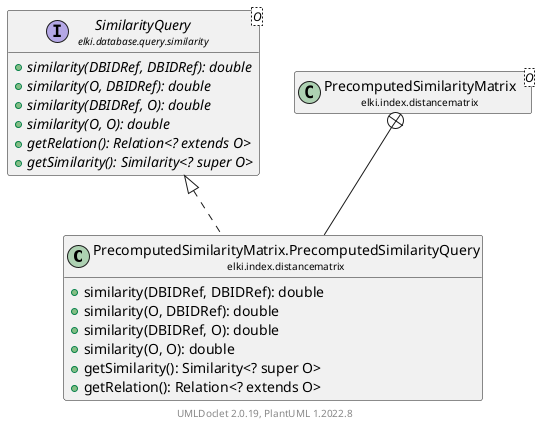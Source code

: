 @startuml
    remove .*\.(Instance|Par|Parameterizer|Factory)$
    set namespaceSeparator none
    hide empty fields
    hide empty methods

    class "<size:14>PrecomputedSimilarityMatrix.PrecomputedSimilarityQuery\n<size:10>elki.index.distancematrix" as elki.index.distancematrix.PrecomputedSimilarityMatrix.PrecomputedSimilarityQuery [[PrecomputedSimilarityMatrix.PrecomputedSimilarityQuery.html]] {
        +similarity(DBIDRef, DBIDRef): double
        +similarity(O, DBIDRef): double
        +similarity(DBIDRef, O): double
        +similarity(O, O): double
        +getSimilarity(): Similarity<? super O>
        +getRelation(): Relation<? extends O>
    }

    interface "<size:14>SimilarityQuery\n<size:10>elki.database.query.similarity" as elki.database.query.similarity.SimilarityQuery<O> [[../../database/query/similarity/SimilarityQuery.html]] {
        {abstract} +similarity(DBIDRef, DBIDRef): double
        {abstract} +similarity(O, DBIDRef): double
        {abstract} +similarity(DBIDRef, O): double
        {abstract} +similarity(O, O): double
        {abstract} +getRelation(): Relation<? extends O>
        {abstract} +getSimilarity(): Similarity<? super O>
    }
    class "<size:14>PrecomputedSimilarityMatrix\n<size:10>elki.index.distancematrix" as elki.index.distancematrix.PrecomputedSimilarityMatrix<O> [[PrecomputedSimilarityMatrix.html]]

    elki.database.query.similarity.SimilarityQuery <|.. elki.index.distancematrix.PrecomputedSimilarityMatrix.PrecomputedSimilarityQuery
    elki.index.distancematrix.PrecomputedSimilarityMatrix +-- elki.index.distancematrix.PrecomputedSimilarityMatrix.PrecomputedSimilarityQuery

    center footer UMLDoclet 2.0.19, PlantUML 1.2022.8
@enduml
